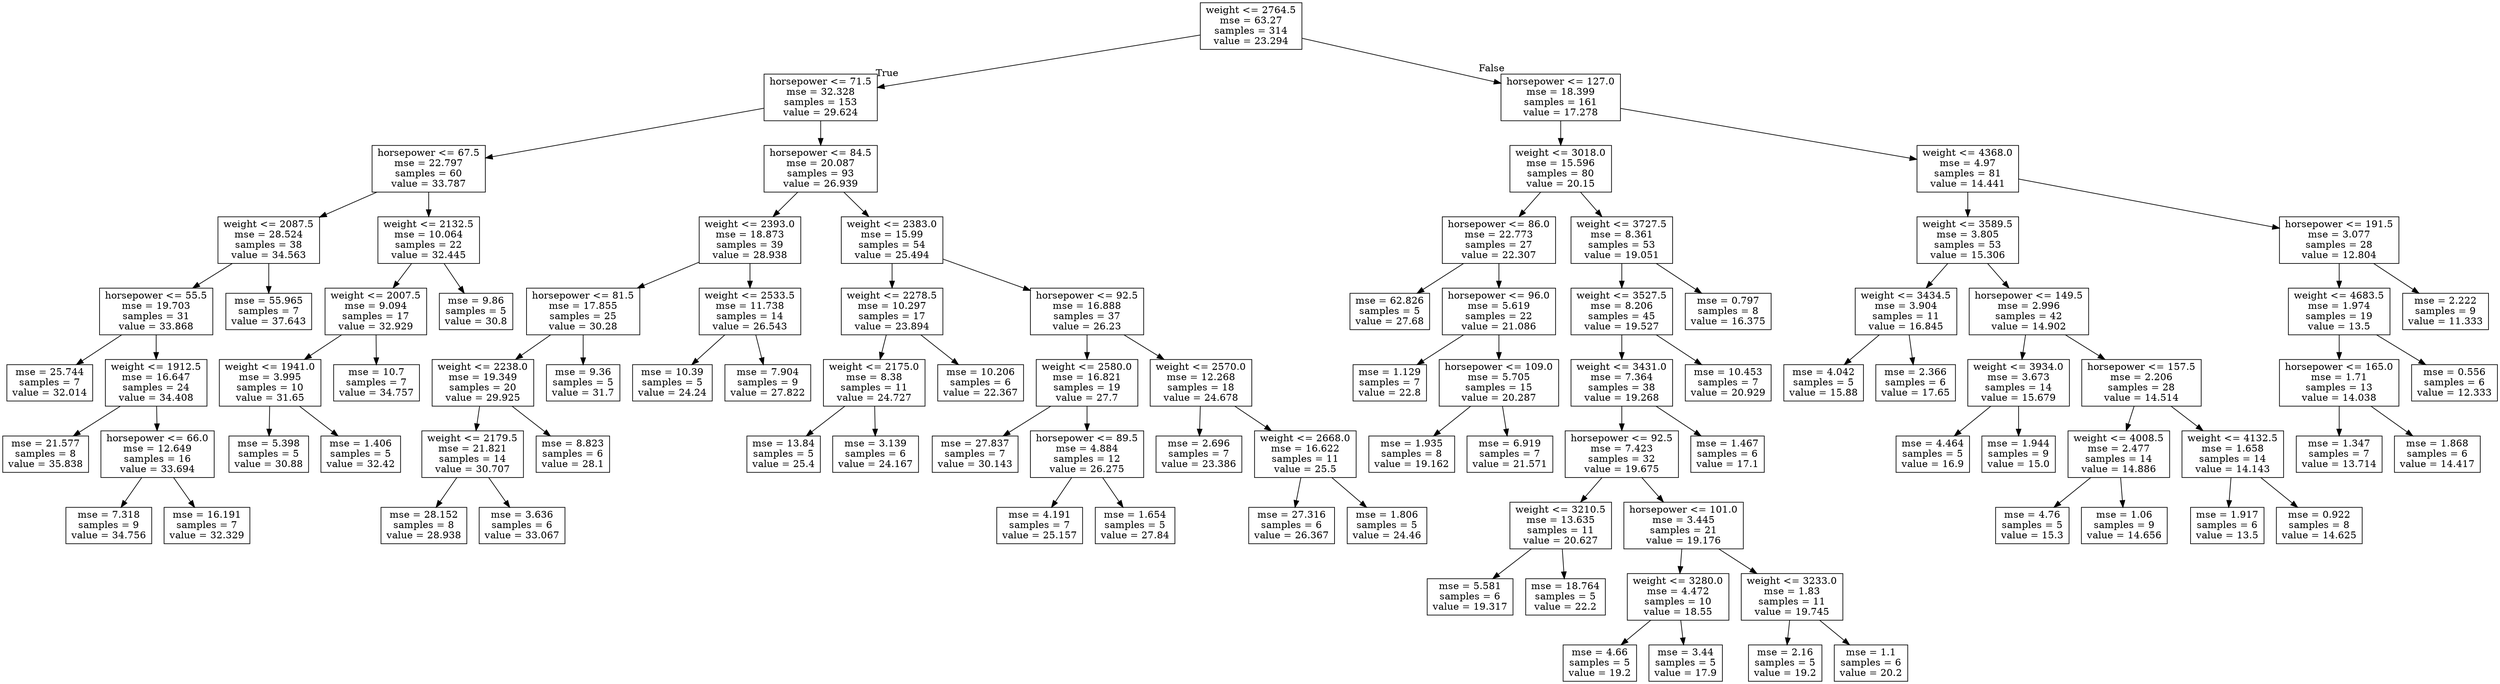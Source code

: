 digraph Tree {
node [shape=box] ;
0 [label="weight <= 2764.5\nmse = 63.27\nsamples = 314\nvalue = 23.294"] ;
1 [label="horsepower <= 71.5\nmse = 32.328\nsamples = 153\nvalue = 29.624"] ;
0 -> 1 [labeldistance=2.5, labelangle=45, headlabel="True"] ;
2 [label="horsepower <= 67.5\nmse = 22.797\nsamples = 60\nvalue = 33.787"] ;
1 -> 2 ;
3 [label="weight <= 2087.5\nmse = 28.524\nsamples = 38\nvalue = 34.563"] ;
2 -> 3 ;
4 [label="horsepower <= 55.5\nmse = 19.703\nsamples = 31\nvalue = 33.868"] ;
3 -> 4 ;
5 [label="mse = 25.744\nsamples = 7\nvalue = 32.014"] ;
4 -> 5 ;
6 [label="weight <= 1912.5\nmse = 16.647\nsamples = 24\nvalue = 34.408"] ;
4 -> 6 ;
7 [label="mse = 21.577\nsamples = 8\nvalue = 35.838"] ;
6 -> 7 ;
8 [label="horsepower <= 66.0\nmse = 12.649\nsamples = 16\nvalue = 33.694"] ;
6 -> 8 ;
9 [label="mse = 7.318\nsamples = 9\nvalue = 34.756"] ;
8 -> 9 ;
10 [label="mse = 16.191\nsamples = 7\nvalue = 32.329"] ;
8 -> 10 ;
11 [label="mse = 55.965\nsamples = 7\nvalue = 37.643"] ;
3 -> 11 ;
12 [label="weight <= 2132.5\nmse = 10.064\nsamples = 22\nvalue = 32.445"] ;
2 -> 12 ;
13 [label="weight <= 2007.5\nmse = 9.094\nsamples = 17\nvalue = 32.929"] ;
12 -> 13 ;
14 [label="weight <= 1941.0\nmse = 3.995\nsamples = 10\nvalue = 31.65"] ;
13 -> 14 ;
15 [label="mse = 5.398\nsamples = 5\nvalue = 30.88"] ;
14 -> 15 ;
16 [label="mse = 1.406\nsamples = 5\nvalue = 32.42"] ;
14 -> 16 ;
17 [label="mse = 10.7\nsamples = 7\nvalue = 34.757"] ;
13 -> 17 ;
18 [label="mse = 9.86\nsamples = 5\nvalue = 30.8"] ;
12 -> 18 ;
19 [label="horsepower <= 84.5\nmse = 20.087\nsamples = 93\nvalue = 26.939"] ;
1 -> 19 ;
20 [label="weight <= 2393.0\nmse = 18.873\nsamples = 39\nvalue = 28.938"] ;
19 -> 20 ;
21 [label="horsepower <= 81.5\nmse = 17.855\nsamples = 25\nvalue = 30.28"] ;
20 -> 21 ;
22 [label="weight <= 2238.0\nmse = 19.349\nsamples = 20\nvalue = 29.925"] ;
21 -> 22 ;
23 [label="weight <= 2179.5\nmse = 21.821\nsamples = 14\nvalue = 30.707"] ;
22 -> 23 ;
24 [label="mse = 28.152\nsamples = 8\nvalue = 28.938"] ;
23 -> 24 ;
25 [label="mse = 3.636\nsamples = 6\nvalue = 33.067"] ;
23 -> 25 ;
26 [label="mse = 8.823\nsamples = 6\nvalue = 28.1"] ;
22 -> 26 ;
27 [label="mse = 9.36\nsamples = 5\nvalue = 31.7"] ;
21 -> 27 ;
28 [label="weight <= 2533.5\nmse = 11.738\nsamples = 14\nvalue = 26.543"] ;
20 -> 28 ;
29 [label="mse = 10.39\nsamples = 5\nvalue = 24.24"] ;
28 -> 29 ;
30 [label="mse = 7.904\nsamples = 9\nvalue = 27.822"] ;
28 -> 30 ;
31 [label="weight <= 2383.0\nmse = 15.99\nsamples = 54\nvalue = 25.494"] ;
19 -> 31 ;
32 [label="weight <= 2278.5\nmse = 10.297\nsamples = 17\nvalue = 23.894"] ;
31 -> 32 ;
33 [label="weight <= 2175.0\nmse = 8.38\nsamples = 11\nvalue = 24.727"] ;
32 -> 33 ;
34 [label="mse = 13.84\nsamples = 5\nvalue = 25.4"] ;
33 -> 34 ;
35 [label="mse = 3.139\nsamples = 6\nvalue = 24.167"] ;
33 -> 35 ;
36 [label="mse = 10.206\nsamples = 6\nvalue = 22.367"] ;
32 -> 36 ;
37 [label="horsepower <= 92.5\nmse = 16.888\nsamples = 37\nvalue = 26.23"] ;
31 -> 37 ;
38 [label="weight <= 2580.0\nmse = 16.821\nsamples = 19\nvalue = 27.7"] ;
37 -> 38 ;
39 [label="mse = 27.837\nsamples = 7\nvalue = 30.143"] ;
38 -> 39 ;
40 [label="horsepower <= 89.5\nmse = 4.884\nsamples = 12\nvalue = 26.275"] ;
38 -> 40 ;
41 [label="mse = 4.191\nsamples = 7\nvalue = 25.157"] ;
40 -> 41 ;
42 [label="mse = 1.654\nsamples = 5\nvalue = 27.84"] ;
40 -> 42 ;
43 [label="weight <= 2570.0\nmse = 12.268\nsamples = 18\nvalue = 24.678"] ;
37 -> 43 ;
44 [label="mse = 2.696\nsamples = 7\nvalue = 23.386"] ;
43 -> 44 ;
45 [label="weight <= 2668.0\nmse = 16.622\nsamples = 11\nvalue = 25.5"] ;
43 -> 45 ;
46 [label="mse = 27.316\nsamples = 6\nvalue = 26.367"] ;
45 -> 46 ;
47 [label="mse = 1.806\nsamples = 5\nvalue = 24.46"] ;
45 -> 47 ;
48 [label="horsepower <= 127.0\nmse = 18.399\nsamples = 161\nvalue = 17.278"] ;
0 -> 48 [labeldistance=2.5, labelangle=-45, headlabel="False"] ;
49 [label="weight <= 3018.0\nmse = 15.596\nsamples = 80\nvalue = 20.15"] ;
48 -> 49 ;
50 [label="horsepower <= 86.0\nmse = 22.773\nsamples = 27\nvalue = 22.307"] ;
49 -> 50 ;
51 [label="mse = 62.826\nsamples = 5\nvalue = 27.68"] ;
50 -> 51 ;
52 [label="horsepower <= 96.0\nmse = 5.619\nsamples = 22\nvalue = 21.086"] ;
50 -> 52 ;
53 [label="mse = 1.129\nsamples = 7\nvalue = 22.8"] ;
52 -> 53 ;
54 [label="horsepower <= 109.0\nmse = 5.705\nsamples = 15\nvalue = 20.287"] ;
52 -> 54 ;
55 [label="mse = 1.935\nsamples = 8\nvalue = 19.162"] ;
54 -> 55 ;
56 [label="mse = 6.919\nsamples = 7\nvalue = 21.571"] ;
54 -> 56 ;
57 [label="weight <= 3727.5\nmse = 8.361\nsamples = 53\nvalue = 19.051"] ;
49 -> 57 ;
58 [label="weight <= 3527.5\nmse = 8.206\nsamples = 45\nvalue = 19.527"] ;
57 -> 58 ;
59 [label="weight <= 3431.0\nmse = 7.364\nsamples = 38\nvalue = 19.268"] ;
58 -> 59 ;
60 [label="horsepower <= 92.5\nmse = 7.423\nsamples = 32\nvalue = 19.675"] ;
59 -> 60 ;
61 [label="weight <= 3210.5\nmse = 13.635\nsamples = 11\nvalue = 20.627"] ;
60 -> 61 ;
62 [label="mse = 5.581\nsamples = 6\nvalue = 19.317"] ;
61 -> 62 ;
63 [label="mse = 18.764\nsamples = 5\nvalue = 22.2"] ;
61 -> 63 ;
64 [label="horsepower <= 101.0\nmse = 3.445\nsamples = 21\nvalue = 19.176"] ;
60 -> 64 ;
65 [label="weight <= 3280.0\nmse = 4.472\nsamples = 10\nvalue = 18.55"] ;
64 -> 65 ;
66 [label="mse = 4.66\nsamples = 5\nvalue = 19.2"] ;
65 -> 66 ;
67 [label="mse = 3.44\nsamples = 5\nvalue = 17.9"] ;
65 -> 67 ;
68 [label="weight <= 3233.0\nmse = 1.83\nsamples = 11\nvalue = 19.745"] ;
64 -> 68 ;
69 [label="mse = 2.16\nsamples = 5\nvalue = 19.2"] ;
68 -> 69 ;
70 [label="mse = 1.1\nsamples = 6\nvalue = 20.2"] ;
68 -> 70 ;
71 [label="mse = 1.467\nsamples = 6\nvalue = 17.1"] ;
59 -> 71 ;
72 [label="mse = 10.453\nsamples = 7\nvalue = 20.929"] ;
58 -> 72 ;
73 [label="mse = 0.797\nsamples = 8\nvalue = 16.375"] ;
57 -> 73 ;
74 [label="weight <= 4368.0\nmse = 4.97\nsamples = 81\nvalue = 14.441"] ;
48 -> 74 ;
75 [label="weight <= 3589.5\nmse = 3.805\nsamples = 53\nvalue = 15.306"] ;
74 -> 75 ;
76 [label="weight <= 3434.5\nmse = 3.904\nsamples = 11\nvalue = 16.845"] ;
75 -> 76 ;
77 [label="mse = 4.042\nsamples = 5\nvalue = 15.88"] ;
76 -> 77 ;
78 [label="mse = 2.366\nsamples = 6\nvalue = 17.65"] ;
76 -> 78 ;
79 [label="horsepower <= 149.5\nmse = 2.996\nsamples = 42\nvalue = 14.902"] ;
75 -> 79 ;
80 [label="weight <= 3934.0\nmse = 3.673\nsamples = 14\nvalue = 15.679"] ;
79 -> 80 ;
81 [label="mse = 4.464\nsamples = 5\nvalue = 16.9"] ;
80 -> 81 ;
82 [label="mse = 1.944\nsamples = 9\nvalue = 15.0"] ;
80 -> 82 ;
83 [label="horsepower <= 157.5\nmse = 2.206\nsamples = 28\nvalue = 14.514"] ;
79 -> 83 ;
84 [label="weight <= 4008.5\nmse = 2.477\nsamples = 14\nvalue = 14.886"] ;
83 -> 84 ;
85 [label="mse = 4.76\nsamples = 5\nvalue = 15.3"] ;
84 -> 85 ;
86 [label="mse = 1.06\nsamples = 9\nvalue = 14.656"] ;
84 -> 86 ;
87 [label="weight <= 4132.5\nmse = 1.658\nsamples = 14\nvalue = 14.143"] ;
83 -> 87 ;
88 [label="mse = 1.917\nsamples = 6\nvalue = 13.5"] ;
87 -> 88 ;
89 [label="mse = 0.922\nsamples = 8\nvalue = 14.625"] ;
87 -> 89 ;
90 [label="horsepower <= 191.5\nmse = 3.077\nsamples = 28\nvalue = 12.804"] ;
74 -> 90 ;
91 [label="weight <= 4683.5\nmse = 1.974\nsamples = 19\nvalue = 13.5"] ;
90 -> 91 ;
92 [label="horsepower <= 165.0\nmse = 1.71\nsamples = 13\nvalue = 14.038"] ;
91 -> 92 ;
93 [label="mse = 1.347\nsamples = 7\nvalue = 13.714"] ;
92 -> 93 ;
94 [label="mse = 1.868\nsamples = 6\nvalue = 14.417"] ;
92 -> 94 ;
95 [label="mse = 0.556\nsamples = 6\nvalue = 12.333"] ;
91 -> 95 ;
96 [label="mse = 2.222\nsamples = 9\nvalue = 11.333"] ;
90 -> 96 ;
}